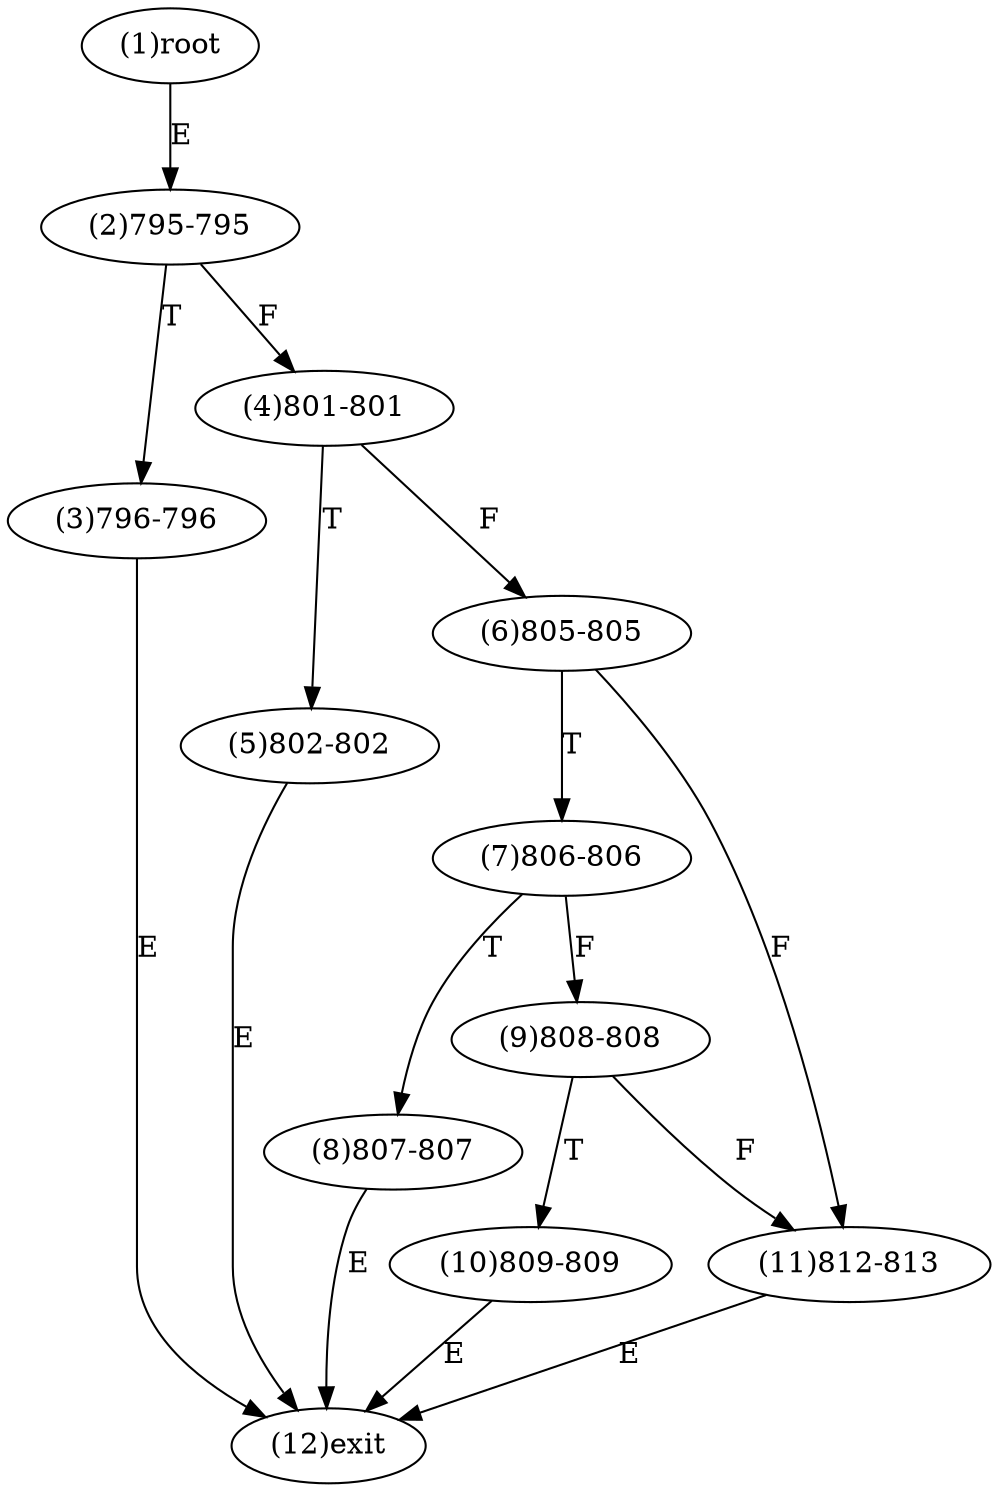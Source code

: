 digraph "" { 
1[ label="(1)root"];
2[ label="(2)795-795"];
3[ label="(3)796-796"];
4[ label="(4)801-801"];
5[ label="(5)802-802"];
6[ label="(6)805-805"];
7[ label="(7)806-806"];
8[ label="(8)807-807"];
9[ label="(9)808-808"];
10[ label="(10)809-809"];
11[ label="(11)812-813"];
12[ label="(12)exit"];
1->2[ label="E"];
2->4[ label="F"];
2->3[ label="T"];
3->12[ label="E"];
4->6[ label="F"];
4->5[ label="T"];
5->12[ label="E"];
6->11[ label="F"];
6->7[ label="T"];
7->9[ label="F"];
7->8[ label="T"];
8->12[ label="E"];
9->11[ label="F"];
9->10[ label="T"];
10->12[ label="E"];
11->12[ label="E"];
}